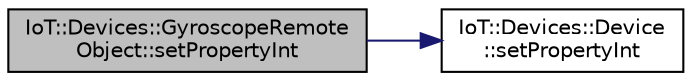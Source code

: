 digraph "IoT::Devices::GyroscopeRemoteObject::setPropertyInt"
{
 // LATEX_PDF_SIZE
  edge [fontname="Helvetica",fontsize="10",labelfontname="Helvetica",labelfontsize="10"];
  node [fontname="Helvetica",fontsize="10",shape=record];
  rankdir="LR";
  Node1 [label="IoT::Devices::GyroscopeRemote\lObject::setPropertyInt",height=0.2,width=0.4,color="black", fillcolor="grey75", style="filled", fontcolor="black",tooltip=" "];
  Node1 -> Node2 [color="midnightblue",fontsize="10",style="solid"];
  Node2 [label="IoT::Devices::Device\l::setPropertyInt",height=0.2,width=0.4,color="black", fillcolor="white", style="filled",URL="$classIoT_1_1Devices_1_1Device.html#a1e4e211c8fb7aaf5ae650c9b25454aac",tooltip=" "];
}
